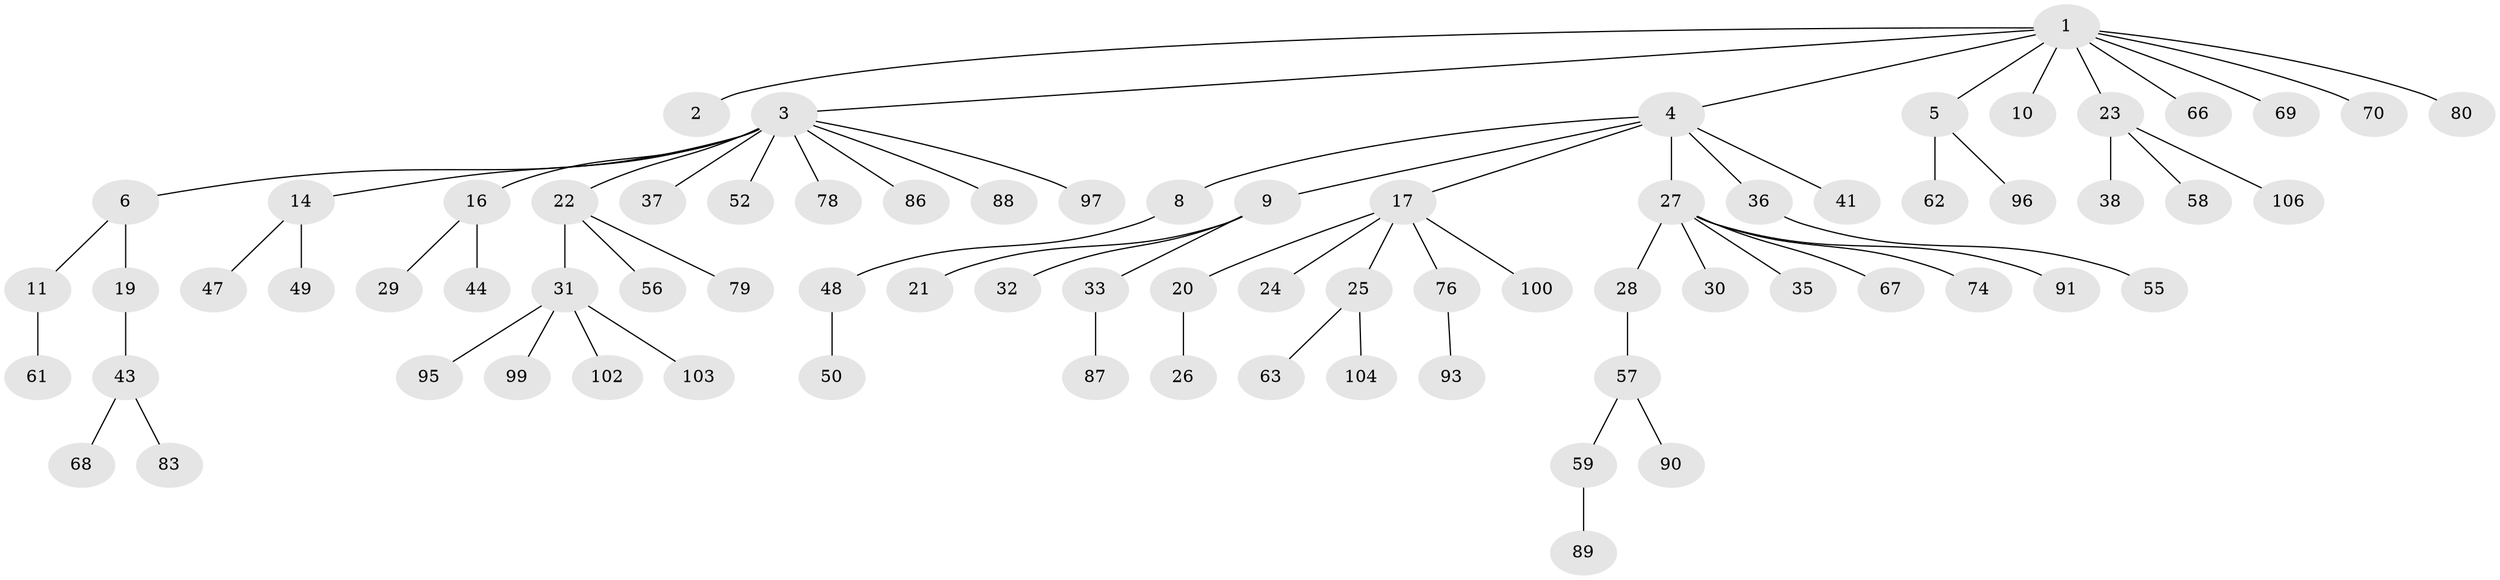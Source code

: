 // original degree distribution, {9: 0.009259259259259259, 1: 0.5370370370370371, 6: 0.027777777777777776, 3: 0.12037037037037036, 7: 0.009259259259259259, 5: 0.009259259259259259, 2: 0.23148148148148148, 4: 0.046296296296296294, 8: 0.009259259259259259}
// Generated by graph-tools (version 1.1) at 2025/42/03/06/25 10:42:06]
// undirected, 75 vertices, 74 edges
graph export_dot {
graph [start="1"]
  node [color=gray90,style=filled];
  1 [super="+15"];
  2;
  3 [super="+7"];
  4 [super="+13"];
  5 [super="+53"];
  6 [super="+18"];
  8 [super="+84"];
  9 [super="+73"];
  10 [super="+12"];
  11 [super="+39"];
  14;
  16 [super="+107"];
  17 [super="+65"];
  19;
  20 [super="+92"];
  21 [super="+71"];
  22 [super="+45"];
  23 [super="+40"];
  24;
  25 [super="+51"];
  26;
  27 [super="+34"];
  28 [super="+81"];
  29;
  30;
  31 [super="+72"];
  32 [super="+42"];
  33 [super="+54"];
  35;
  36;
  37;
  38 [super="+75"];
  41 [super="+60"];
  43 [super="+46"];
  44;
  47 [super="+101"];
  48;
  49 [super="+108"];
  50 [super="+64"];
  52;
  55 [super="+94"];
  56 [super="+85"];
  57 [super="+77"];
  58;
  59;
  61;
  62;
  63;
  66;
  67;
  68;
  69 [super="+82"];
  70;
  74 [super="+98"];
  76;
  78;
  79;
  80;
  83;
  86;
  87;
  88;
  89;
  90;
  91 [super="+105"];
  93;
  95;
  96;
  97;
  99;
  100;
  102;
  103;
  104;
  106;
  1 -- 2;
  1 -- 3;
  1 -- 4;
  1 -- 5;
  1 -- 10;
  1 -- 23;
  1 -- 66;
  1 -- 80;
  1 -- 69;
  1 -- 70;
  3 -- 6;
  3 -- 37;
  3 -- 52;
  3 -- 97;
  3 -- 16;
  3 -- 86;
  3 -- 14;
  3 -- 22;
  3 -- 88;
  3 -- 78;
  4 -- 8;
  4 -- 9;
  4 -- 36;
  4 -- 41;
  4 -- 17;
  4 -- 27;
  5 -- 96;
  5 -- 62;
  6 -- 11;
  6 -- 19;
  8 -- 48;
  9 -- 21;
  9 -- 32;
  9 -- 33;
  11 -- 61;
  14 -- 47;
  14 -- 49;
  16 -- 29;
  16 -- 44;
  17 -- 20;
  17 -- 24;
  17 -- 25;
  17 -- 76;
  17 -- 100;
  19 -- 43;
  20 -- 26;
  22 -- 31;
  22 -- 79;
  22 -- 56;
  23 -- 38;
  23 -- 58;
  23 -- 106;
  25 -- 104;
  25 -- 63;
  27 -- 28;
  27 -- 30;
  27 -- 35;
  27 -- 67;
  27 -- 74;
  27 -- 91;
  28 -- 57;
  31 -- 95;
  31 -- 99;
  31 -- 103;
  31 -- 102;
  33 -- 87;
  36 -- 55;
  43 -- 83;
  43 -- 68;
  48 -- 50;
  57 -- 59;
  57 -- 90;
  59 -- 89;
  76 -- 93;
}

